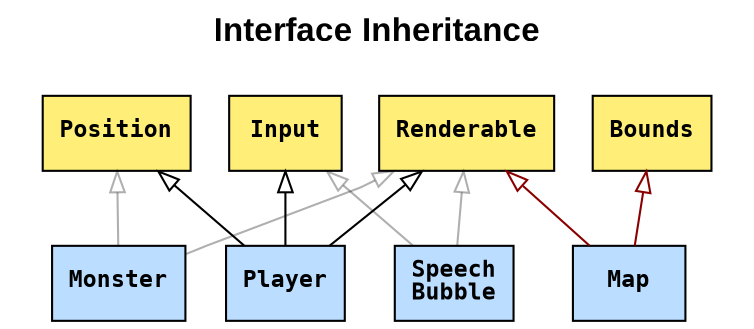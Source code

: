 digraph InterfaceInheritance {
    graph [
        fontname = "Arial",
        fontsize = 16,
        label = <<b>Interface Inheritance<br /></b>>,
        labelloc = top,
        bgcolor = "transparent",
        splines = "polyline",
    ];

    node [
        fillcolor = "#bbddff",
        fontname = "consolas",
        fontsize = 11,
        shape = box,
        style = filled,
    ];

    // Label definitions

    subgraph cluster_interfaces {
        pencolor = transparent;
        label = "";
        // rank = same;

        node [fillcolor = "#ffee77"];
        edge [style = "invis"];

        renderable [label = <<b>Renderable</b><br align="left"/>>];
        position [label = <<b>Position</b><br align="left"/>>];
        input [label = <<b>Input</b><br align="left"/>>];
        bounds [label = <<b>Bounds</b><br align="left"/>>];

        // renderable -> position -> input -> bounds;
    }

    player [label = <<b>Player</b><br align="left"/>>];
    monster [label = <<b>Monster</b><br align="left"/>>];
    speech_bubble [label = <<b>Speech<br />Bubble</b><br align="left"/>>];
    map [label = <<b>Map</b><br align="left"/>>];

    // Label links

    edge [dir = "back", arrowtail = "empty"];

    renderable -> player;
    position -> player;
    input -> player;

    subgraph GreyedOut {
        edge [color = "#0000004f"];

        renderable -> monster;
        position -> monster;

        renderable -> speech_bubble;
        input -> speech_bubble;
    }

    subgraph DarkRed {
        edge [color = "#880000"];

        renderable -> map;
        bounds -> map;
    }

}
